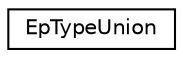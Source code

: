 digraph "Graphical Class Hierarchy"
{
  edge [fontname="Helvetica",fontsize="10",labelfontname="Helvetica",labelfontsize="10"];
  node [fontname="Helvetica",fontsize="10",shape=record];
  rankdir="LR";
  Node1 [label="EpTypeUnion",height=0.2,width=0.4,color="black", fillcolor="white", style="filled",URL="$unionEpTypeUnion.html",tooltip="Different views of a double. "];
}
